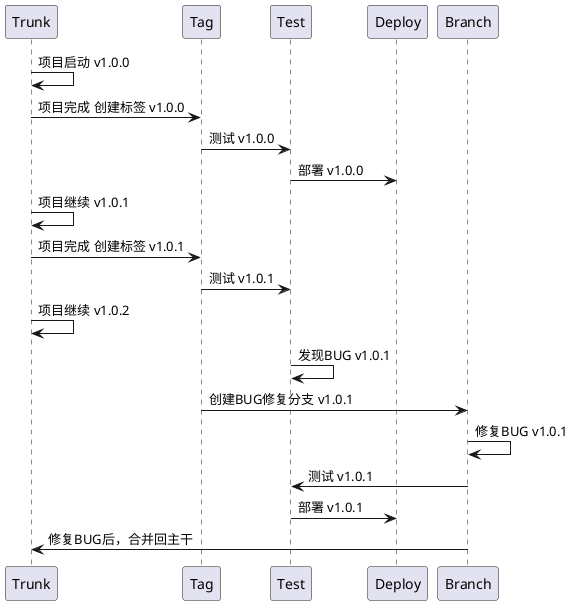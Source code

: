 @startuml
Trunk -> Trunk: 项目启动 v1.0.0
Trunk -> Tag: 项目完成 创建标签 v1.0.0
Tag -> Test: 测试 v1.0.0
Test -> Deploy: 部署 v1.0.0

Trunk -> Trunk: 项目继续 v1.0.1
Trunk -> Tag: 项目完成 创建标签 v1.0.1
Tag -> Test: 测试 v1.0.1

Trunk -> Trunk: 项目继续 v1.0.2
Test -> Test: 发现BUG v1.0.1

Tag -> Branch: 创建BUG修复分支 v1.0.1
Branch -> Branch: 修复BUG v1.0.1

Branch -> Test: 测试 v1.0.1
Test -> Deploy: 部署 v1.0.1
Branch -> Trunk: 修复BUG后，合并回主干

@enduml
